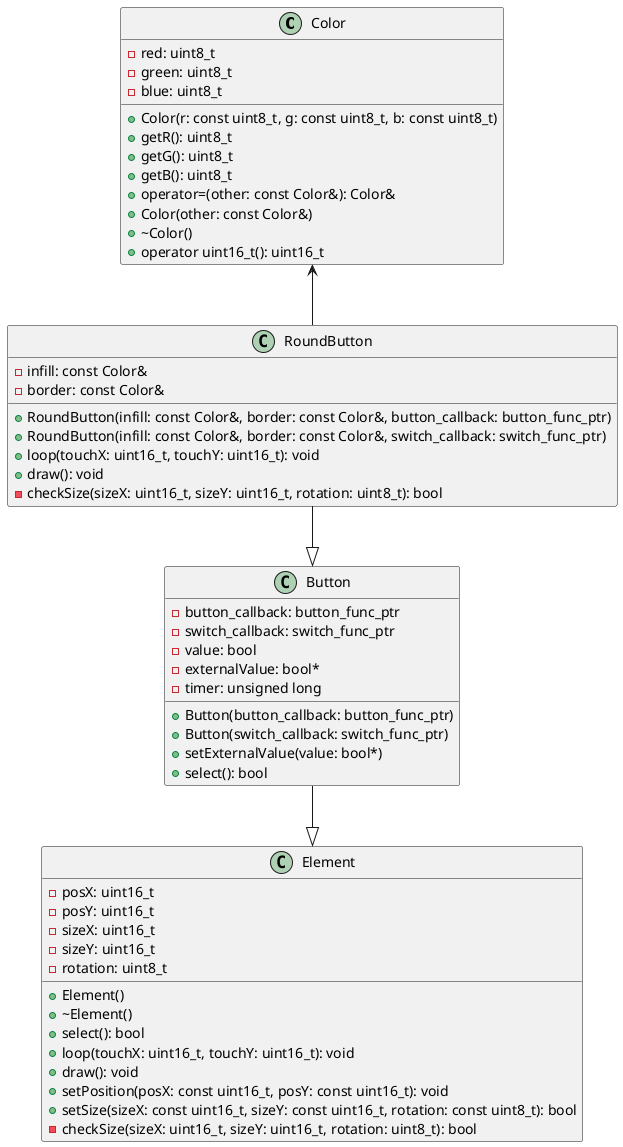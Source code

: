@startuml

class Color {
  - red: uint8_t
  - green: uint8_t
  - blue: uint8_t
  + Color(r: const uint8_t, g: const uint8_t, b: const uint8_t)
  + getR(): uint8_t
  + getG(): uint8_t
  + getB(): uint8_t
  + operator=(other: const Color&): Color&
  + Color(other: const Color&)
  + ~Color()
  + operator uint16_t(): uint16_t
}

Color <-- RoundButton

class RoundButton {
  - infill: const Color&
  - border: const Color&
  + RoundButton(infill: const Color&, border: const Color&, button_callback: button_func_ptr)
  + RoundButton(infill: const Color&, border: const Color&, switch_callback: switch_func_ptr)
  + loop(touchX: uint16_t, touchY: uint16_t): void
  + draw(): void
  - checkSize(sizeX: uint16_t, sizeY: uint16_t, rotation: uint8_t): bool
}

class Button {
  - button_callback: button_func_ptr
  - switch_callback: switch_func_ptr
  - value: bool
  - externalValue: bool*
  - timer: unsigned long
  + Button(button_callback: button_func_ptr)
  + Button(switch_callback: switch_func_ptr)
  + setExternalValue(value: bool*)
  + select(): bool
}

class Element {
  - posX: uint16_t
  - posY: uint16_t
  - sizeX: uint16_t
  - sizeY: uint16_t
  - rotation: uint8_t
  + Element()
  + ~Element()
  + select(): bool
  + loop(touchX: uint16_t, touchY: uint16_t): void
  + draw(): void
  + setPosition(posX: const uint16_t, posY: const uint16_t): void
  + setSize(sizeX: const uint16_t, sizeY: const uint16_t, rotation: const uint8_t): bool
  - checkSize(sizeX: uint16_t, sizeY: uint16_t, rotation: uint8_t): bool
}

RoundButton --|> Button
Button --|> Element

newpage

class Element {
  - posX: uint16_t
  - posY: uint16_t
  - sizeX: uint16_t
  - sizeY: uint16_t
  - rotation: uint8_t
  - display: Display*
  + Element()
  + ~Element()
  + select(): bool
  + loop(touchX: uint16_t, touchY: uint16_t): void
  + draw(): void
  + setPosition(posX: uint16_t, posY: uint16_t): void
  + setSize(sizeX: uint16_t, sizeY: uint16_t, rotation: uint8_t): bool
  + setDisplay(display: Display* const): void
  - checkSize(sizeX: uint16_t, sizeY: uint16_t, rotation: uint8_t): bool
}

Element --> Display

class GridScreen {
  - elements: std::vector<std::unique_ptr<Element>>
  - background: const Color&
  - height: size_t
  - width: size_t
  - raw: uint8_t
  - col: uint8_t
  + GridScreen(col: const uint8_t, raw: const uint8_t, background: const Color&)
  + GridScreen(col: const uint8_t, raw: const uint8_t, background: const Color&, e: std::vector<std::tuple<Element*, const uint16_t, const uint16_t, const uint16_t, const uint16_t>>)
  + add(element: Element*, posX: const uint16_t, posY: const uint16_t, sizeX: const uint16_t, sizeY: const uint16_t): bool
  + loop(): void
  + draw(): void
  + make_unique_derived<T>(element: Element*): std::unique_ptr<Element>
}

GridScreen --|> Screen
GridScreen --> Element

class ErrorSreen {
  - error_title: char*
  - error_text: char*
  - background_color: const Color&
  + ErrorSreen(error_title: char*, error_text: char*, background_color: const Color&)
  + loop(): void
  + draw(): void
}
ErrorSreen --|> Screen

class Screen {
  - height: int16_t
  - width: int16_t
  - display: Display*
  + Screen()
  + loop(): void
  + draw(): void
  + setDisplay(display: Display* const): void
  + setResolution(height: int16_t, width: int16_t): void
  + getResolutionHeight(): const int16_t
  + getResolutionWidth(): const int16_t
}

Screen --> Display


class TouchMenuLib {
  - screens: std::map<uint8_t, std::unique_ptr<Screen>>
  - screenHistory: std::stack<Screen*>
  - display: Display*
  + TouchMenuLib(display: Display&&)
  + ~TouchMenuLib()
  + init(): void
  + add(id: uint8_t, screen: Screen*): void
  + loop(): void
  + back(): void
  + back(i: size_t): void
  + goTo(id: size_t, toHistory: bool): bool
}

TouchMenuLib --> Display
TouchMenuLib --> Screen

class Display {
  - tft: Adafruit_ILI9341
  + Display(pin_tft_CS: const uint8_t, pin_tft_DC: const uint8_t)
  + Display(other: const Display&)
  + operator=(other: const Display&): Display&
  + init(): void
  + rect(pos_x: const uint16_t, pos_y: const uint16_t, width: const uint16_t, height: const uint16_t, border_size: const uint8_t, border_color: const Color*, radius: uint8_t, infill_color: const Color*)
  + rect(pos_x: const uint16_t, pos_y: const uint16_t, width: const uint16_t, height: const uint16_t, border_size: const uint8_t, border_color: const Color*, radius: uint8_t)
  + rect(pos_x: const uint16_t, pos_y: const uint16_t, width: const uint16_t, height: const uint16_t, border_size: const uint8_t, border_color: const Color*)
  + circle(pos_x: const uint16_t, pos_y: const uint16_t, d: const uint16_t, border_size: const uint8_t, border_color: const Color*, infill_color: const Color*)
  + circle(pos_x: const uint16_t, pos_y: const uint16_t, d: const uint16_t, border_size: const uint8_t, border_color: const Color*)
  + text(pos_x: const uint16_t, pos_y: const uint16_t, width: const uint16_t, height: const uint16_t, text_size: const uint8_t, text_color: const Color*)
  + text_center(pos_x: const uint16_t, pos_y: const uint16_t, width: const uint16_t, height: const uint16_t, text_size: const uint8_t, text_color: const Color*)
  + line(x1: const uint16_t, y1: const uint16_t, x2: const uint16_t, y2: const uint16_t, color: const Color*)
  + point(x1: const uint16_t, y1: const uint16_t, color: const Color*)
  + height: int16_t
  + width: int16_t
}

Display --> Adafruit_ILI9341
Display --> Color

class Color {
  - red: uint8_t
  - green: uint8_t
  - blue: uint8_t
  + Color(r: const uint8_t, g: const uint8_t, b: const uint8_t)
  + getR(): uint8_t
  + getG(): uint8_t
  + getB(): uint8_t
  + operator=(other: const Color&): Color&
  + Color(other: const Color&)
}

@enduml

